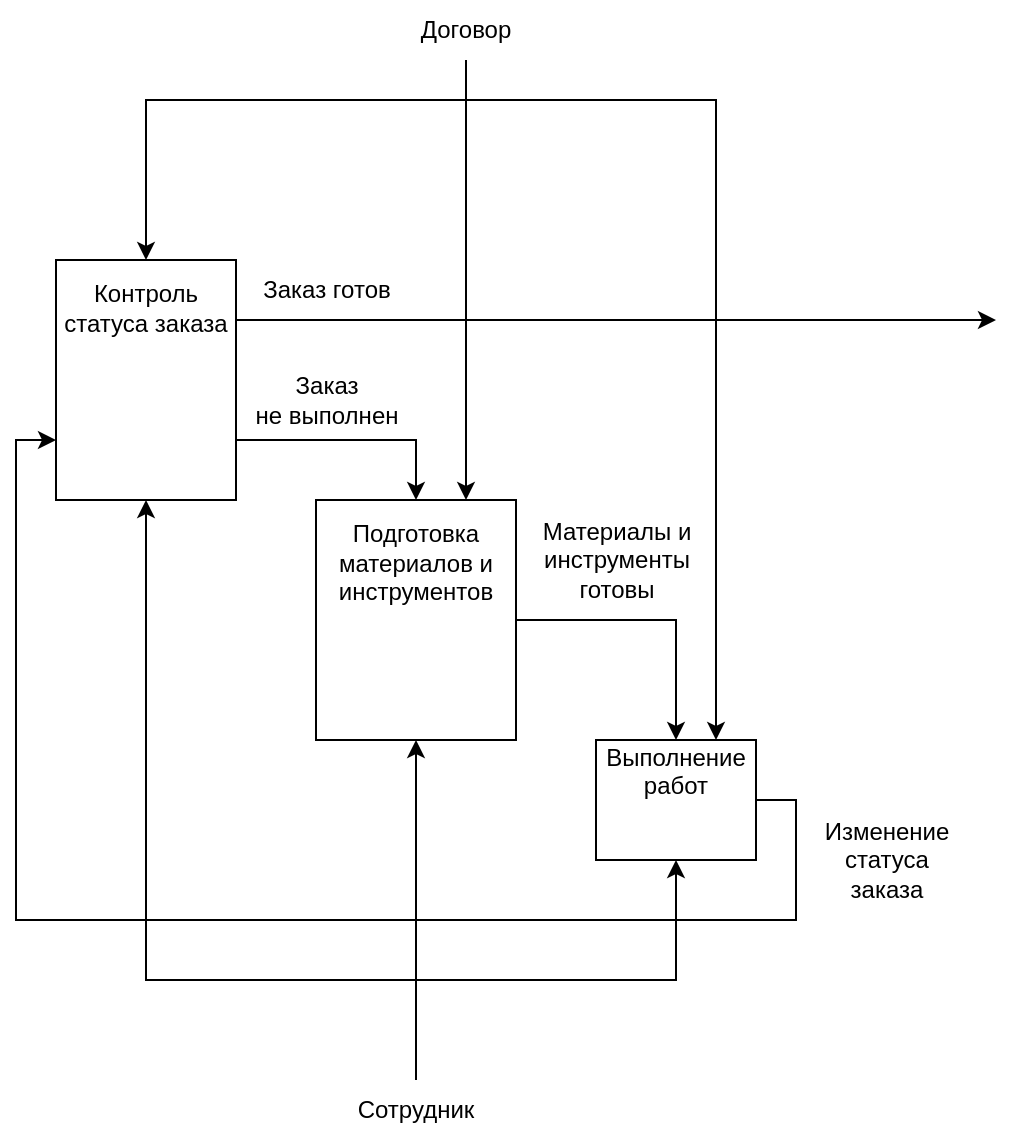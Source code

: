 <mxfile version="22.0.5" type="github">
  <diagram name="Страница — 1" id="UH5BMYs6y5BwK-w0jCb2">
    <mxGraphModel dx="1290" dy="662" grid="1" gridSize="10" guides="1" tooltips="1" connect="1" arrows="1" fold="1" page="1" pageScale="1" pageWidth="827" pageHeight="1169" math="0" shadow="0">
      <root>
        <mxCell id="0" />
        <mxCell id="1" parent="0" />
        <mxCell id="kWwd_5JF9ffe_0GtDZmV-7" style="edgeStyle=orthogonalEdgeStyle;rounded=0;orthogonalLoop=1;jettySize=auto;html=1;exitX=1;exitY=0.75;exitDx=0;exitDy=0;entryX=0.5;entryY=0;entryDx=0;entryDy=0;" edge="1" parent="1" source="kWwd_5JF9ffe_0GtDZmV-2" target="kWwd_5JF9ffe_0GtDZmV-3">
          <mxGeometry relative="1" as="geometry" />
        </mxCell>
        <mxCell id="kWwd_5JF9ffe_0GtDZmV-10" style="edgeStyle=orthogonalEdgeStyle;rounded=0;orthogonalLoop=1;jettySize=auto;html=1;exitX=1;exitY=0.25;exitDx=0;exitDy=0;" edge="1" parent="1" source="kWwd_5JF9ffe_0GtDZmV-2">
          <mxGeometry relative="1" as="geometry">
            <mxPoint x="640" y="230" as="targetPoint" />
          </mxGeometry>
        </mxCell>
        <mxCell id="kWwd_5JF9ffe_0GtDZmV-2" value="&lt;div style=&quot;&quot;&gt;&lt;span style=&quot;background-color: initial;&quot;&gt;Контроль статуса заказа&lt;/span&gt;&lt;/div&gt;&lt;br&gt;&lt;br&gt;&lt;br&gt;&lt;br&gt;&lt;br&gt;" style="rounded=0;whiteSpace=wrap;html=1;align=center;" vertex="1" parent="1">
          <mxGeometry x="170" y="200" width="90" height="120" as="geometry" />
        </mxCell>
        <mxCell id="kWwd_5JF9ffe_0GtDZmV-11" style="edgeStyle=orthogonalEdgeStyle;rounded=0;orthogonalLoop=1;jettySize=auto;html=1;exitX=1;exitY=0.5;exitDx=0;exitDy=0;entryX=0.5;entryY=0;entryDx=0;entryDy=0;" edge="1" parent="1" source="kWwd_5JF9ffe_0GtDZmV-3" target="kWwd_5JF9ffe_0GtDZmV-4">
          <mxGeometry relative="1" as="geometry" />
        </mxCell>
        <mxCell id="kWwd_5JF9ffe_0GtDZmV-3" value="Подготовка материалов и инструментов&lt;br&gt;&lt;br&gt;&lt;br&gt;&lt;br&gt;&lt;br&gt;" style="rounded=0;whiteSpace=wrap;html=1;" vertex="1" parent="1">
          <mxGeometry x="300" y="320" width="100" height="120" as="geometry" />
        </mxCell>
        <mxCell id="kWwd_5JF9ffe_0GtDZmV-27" style="edgeStyle=orthogonalEdgeStyle;rounded=0;orthogonalLoop=1;jettySize=auto;html=1;exitX=1;exitY=0.5;exitDx=0;exitDy=0;entryX=0;entryY=0.75;entryDx=0;entryDy=0;" edge="1" parent="1" source="kWwd_5JF9ffe_0GtDZmV-4" target="kWwd_5JF9ffe_0GtDZmV-2">
          <mxGeometry relative="1" as="geometry">
            <Array as="points">
              <mxPoint x="540" y="470" />
              <mxPoint x="540" y="530" />
              <mxPoint x="150" y="530" />
              <mxPoint x="150" y="290" />
            </Array>
          </mxGeometry>
        </mxCell>
        <mxCell id="kWwd_5JF9ffe_0GtDZmV-4" value="Выполнение работ&lt;br&gt;&lt;br&gt;&lt;br&gt;" style="rounded=0;whiteSpace=wrap;html=1;" vertex="1" parent="1">
          <mxGeometry x="440" y="440" width="80" height="60" as="geometry" />
        </mxCell>
        <mxCell id="kWwd_5JF9ffe_0GtDZmV-8" value="Заказ &lt;br&gt;не выполнен" style="text;html=1;align=center;verticalAlign=middle;resizable=0;points=[];autosize=1;strokeColor=none;fillColor=none;" vertex="1" parent="1">
          <mxGeometry x="260" y="250" width="90" height="40" as="geometry" />
        </mxCell>
        <mxCell id="kWwd_5JF9ffe_0GtDZmV-9" value="Заказ готов" style="text;html=1;align=center;verticalAlign=middle;resizable=0;points=[];autosize=1;strokeColor=none;fillColor=none;" vertex="1" parent="1">
          <mxGeometry x="260" y="200" width="90" height="30" as="geometry" />
        </mxCell>
        <mxCell id="kWwd_5JF9ffe_0GtDZmV-23" style="edgeStyle=orthogonalEdgeStyle;rounded=0;orthogonalLoop=1;jettySize=auto;html=1;exitX=0.5;exitY=1;exitDx=0;exitDy=0;entryX=0.5;entryY=0;entryDx=0;entryDy=0;" edge="1" parent="1" source="kWwd_5JF9ffe_0GtDZmV-12" target="kWwd_5JF9ffe_0GtDZmV-2">
          <mxGeometry relative="1" as="geometry">
            <Array as="points">
              <mxPoint x="375" y="120" />
              <mxPoint x="215" y="120" />
            </Array>
          </mxGeometry>
        </mxCell>
        <mxCell id="kWwd_5JF9ffe_0GtDZmV-24" style="edgeStyle=orthogonalEdgeStyle;rounded=0;orthogonalLoop=1;jettySize=auto;html=1;exitX=0.5;exitY=1;exitDx=0;exitDy=0;entryX=0.75;entryY=0;entryDx=0;entryDy=0;" edge="1" parent="1" source="kWwd_5JF9ffe_0GtDZmV-12" target="kWwd_5JF9ffe_0GtDZmV-3">
          <mxGeometry relative="1" as="geometry" />
        </mxCell>
        <mxCell id="kWwd_5JF9ffe_0GtDZmV-25" style="edgeStyle=orthogonalEdgeStyle;rounded=0;orthogonalLoop=1;jettySize=auto;html=1;exitX=0.5;exitY=1;exitDx=0;exitDy=0;entryX=0.75;entryY=0;entryDx=0;entryDy=0;" edge="1" parent="1" source="kWwd_5JF9ffe_0GtDZmV-12" target="kWwd_5JF9ffe_0GtDZmV-4">
          <mxGeometry relative="1" as="geometry">
            <Array as="points">
              <mxPoint x="375" y="120" />
              <mxPoint x="500" y="120" />
            </Array>
          </mxGeometry>
        </mxCell>
        <mxCell id="kWwd_5JF9ffe_0GtDZmV-12" value="Договор" style="text;html=1;strokeColor=none;fillColor=none;align=center;verticalAlign=middle;whiteSpace=wrap;rounded=0;" vertex="1" parent="1">
          <mxGeometry x="190" y="70" width="370" height="30" as="geometry" />
        </mxCell>
        <mxCell id="kWwd_5JF9ffe_0GtDZmV-18" value="Материалы и &lt;br&gt;инструменты &lt;br&gt;готовы" style="text;html=1;align=center;verticalAlign=middle;resizable=0;points=[];autosize=1;strokeColor=none;fillColor=none;" vertex="1" parent="1">
          <mxGeometry x="400" y="320" width="100" height="60" as="geometry" />
        </mxCell>
        <mxCell id="kWwd_5JF9ffe_0GtDZmV-20" style="edgeStyle=orthogonalEdgeStyle;rounded=0;orthogonalLoop=1;jettySize=auto;html=1;exitX=0.5;exitY=0;exitDx=0;exitDy=0;entryX=0.5;entryY=1;entryDx=0;entryDy=0;" edge="1" parent="1" source="kWwd_5JF9ffe_0GtDZmV-19" target="kWwd_5JF9ffe_0GtDZmV-2">
          <mxGeometry relative="1" as="geometry">
            <Array as="points">
              <mxPoint x="350" y="560" />
              <mxPoint x="215" y="560" />
            </Array>
          </mxGeometry>
        </mxCell>
        <mxCell id="kWwd_5JF9ffe_0GtDZmV-21" style="edgeStyle=orthogonalEdgeStyle;rounded=0;orthogonalLoop=1;jettySize=auto;html=1;exitX=0.5;exitY=0;exitDx=0;exitDy=0;entryX=0.5;entryY=1;entryDx=0;entryDy=0;" edge="1" parent="1" source="kWwd_5JF9ffe_0GtDZmV-19" target="kWwd_5JF9ffe_0GtDZmV-3">
          <mxGeometry relative="1" as="geometry">
            <Array as="points">
              <mxPoint x="350" y="580" />
              <mxPoint x="350" y="580" />
            </Array>
          </mxGeometry>
        </mxCell>
        <mxCell id="kWwd_5JF9ffe_0GtDZmV-22" style="edgeStyle=orthogonalEdgeStyle;rounded=0;orthogonalLoop=1;jettySize=auto;html=1;exitX=0.5;exitY=0;exitDx=0;exitDy=0;entryX=0.5;entryY=1;entryDx=0;entryDy=0;" edge="1" parent="1" source="kWwd_5JF9ffe_0GtDZmV-19" target="kWwd_5JF9ffe_0GtDZmV-4">
          <mxGeometry relative="1" as="geometry">
            <Array as="points">
              <mxPoint x="350" y="610" />
              <mxPoint x="350" y="560" />
              <mxPoint x="480" y="560" />
            </Array>
          </mxGeometry>
        </mxCell>
        <mxCell id="kWwd_5JF9ffe_0GtDZmV-19" value="Сотрудник" style="text;html=1;strokeColor=none;fillColor=none;align=center;verticalAlign=middle;whiteSpace=wrap;rounded=0;" vertex="1" parent="1">
          <mxGeometry x="320" y="610" width="60" height="30" as="geometry" />
        </mxCell>
        <mxCell id="kWwd_5JF9ffe_0GtDZmV-26" value="Изменение &lt;br&gt;статуса &lt;br&gt;заказа" style="text;html=1;align=center;verticalAlign=middle;resizable=0;points=[];autosize=1;strokeColor=none;fillColor=none;" vertex="1" parent="1">
          <mxGeometry x="540" y="470" width="90" height="60" as="geometry" />
        </mxCell>
      </root>
    </mxGraphModel>
  </diagram>
</mxfile>

